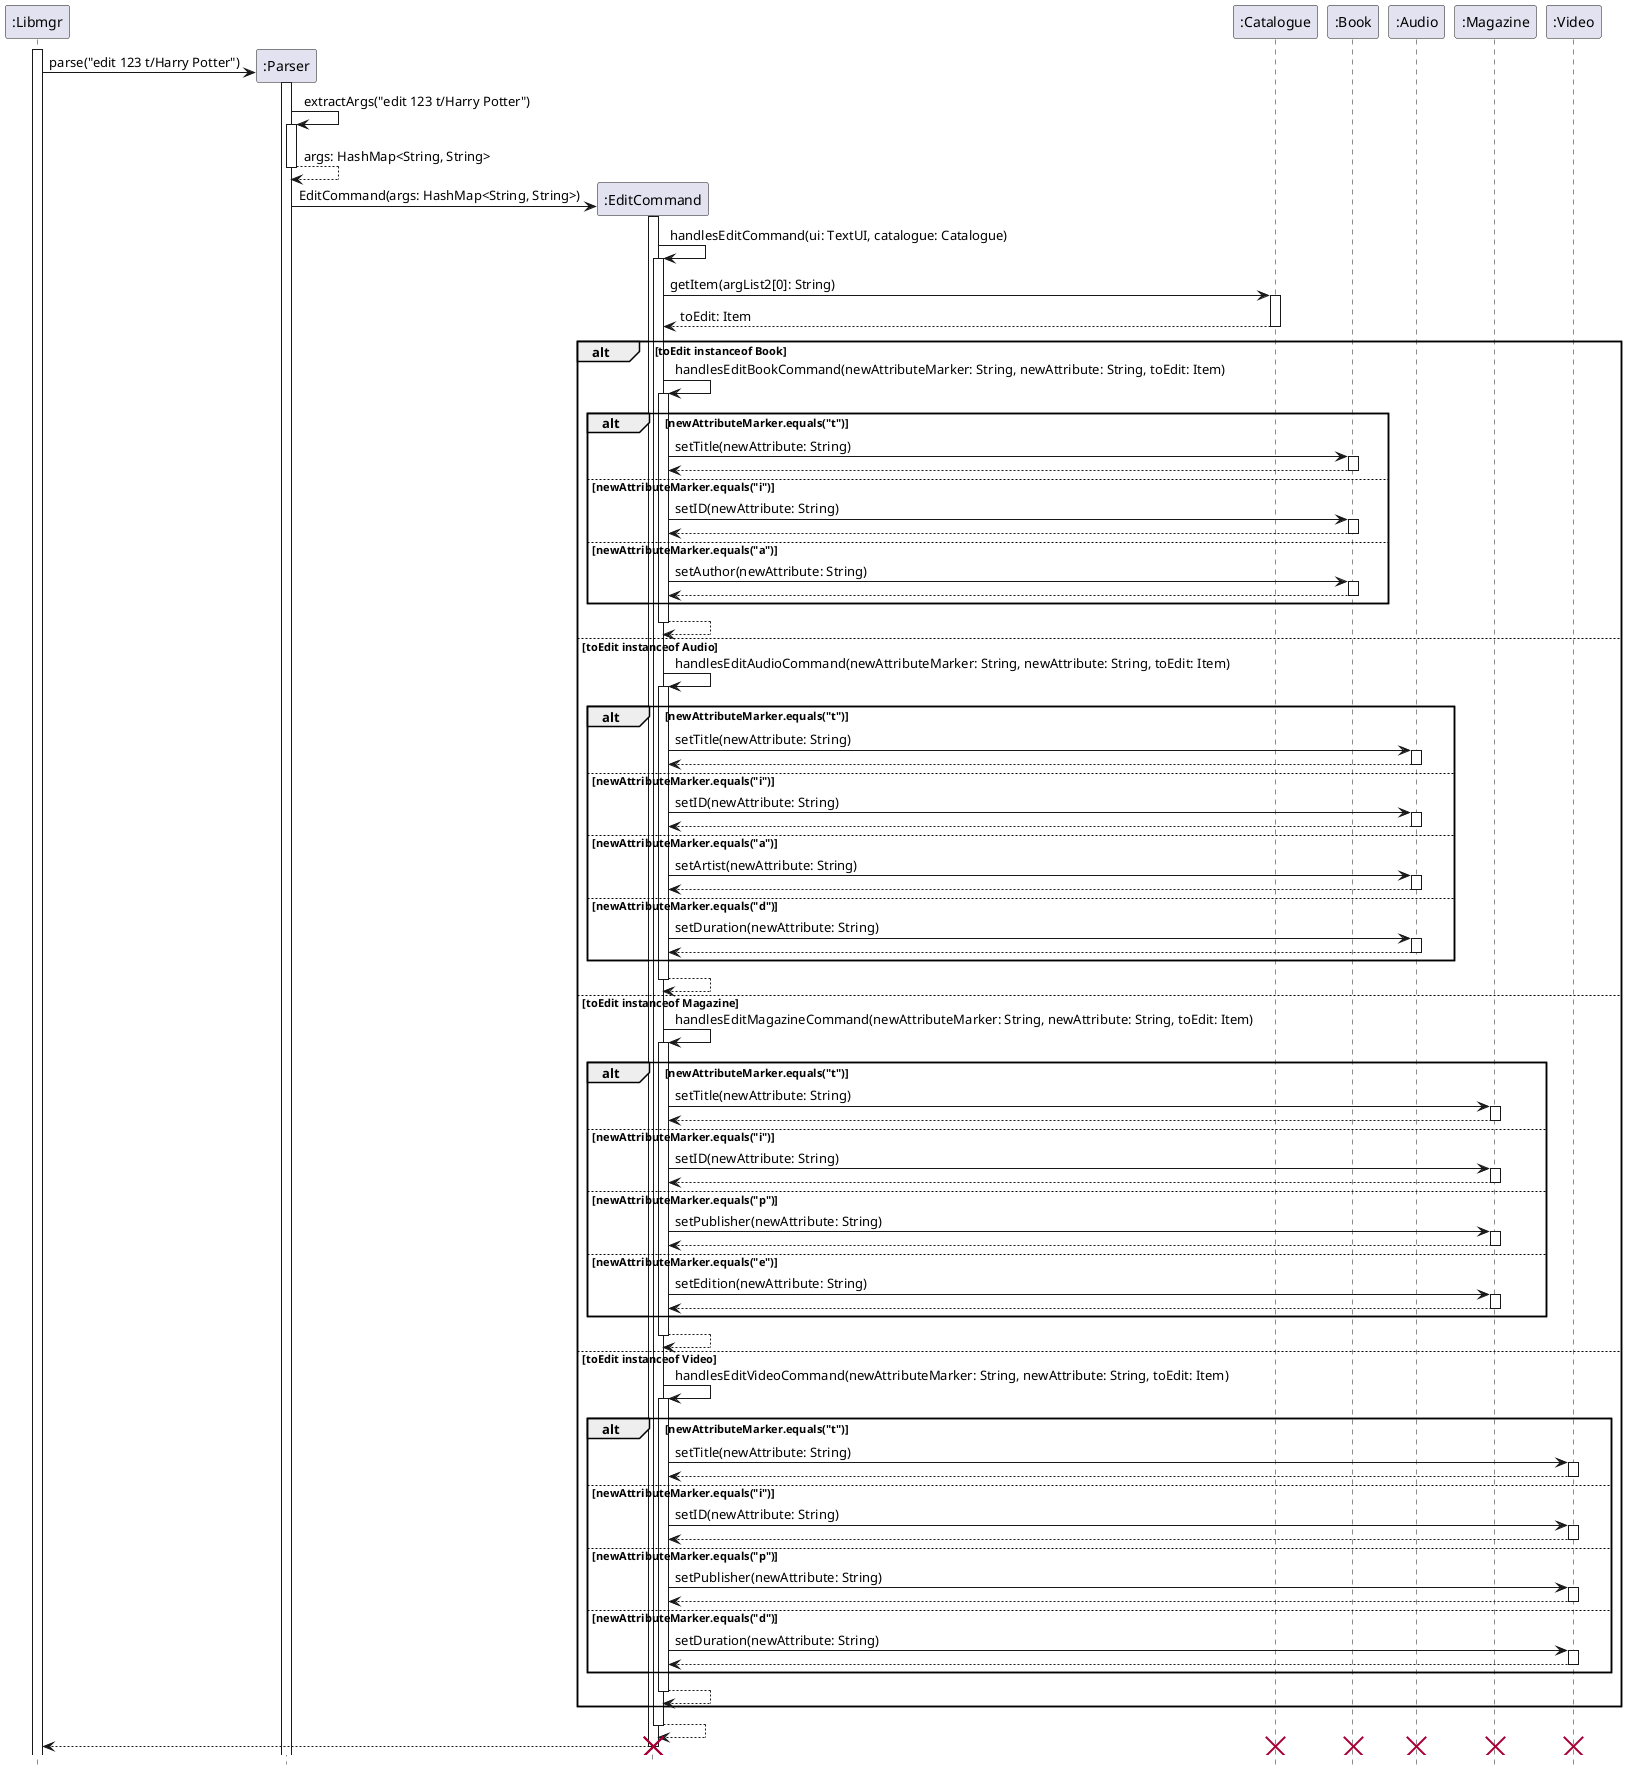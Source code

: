 @startuml
'https://plantuml.com/sequence-diagram

participant ":Libmgr" as Libmgr
participant ":Parser" as Parser
participant ":EditCommand" as EditCommand
participant ":Catalogue" as Catalogue
participant ":Book" as Book
participant ":Audio" as Audio
participant ":Magazine" as Magazine
participant ":Video" as Video

hide footbox


activate Libmgr
create Parser
Libmgr -> Parser: parse("edit 123 t/Harry Potter")
activate Parser
Parser -> Parser: extractArgs("edit 123 t/Harry Potter")
activate Parser
Parser --> Parser: args: HashMap<String, String>
deactivate Parser
create EditCommand
Parser -> EditCommand: EditCommand(args: HashMap<String, String>)
activate EditCommand




EditCommand -> EditCommand: handlesEditCommand(ui: TextUI, catalogue: Catalogue)
activate EditCommand
EditCommand -> Catalogue: getItem(argList2[0]: String)
activate Catalogue
Catalogue --> EditCommand: toEdit: Item
deactivate Catalogue

alt toEdit instanceof Book
    EditCommand -> EditCommand: handlesEditBookCommand(newAttributeMarker: String, newAttribute: String, toEdit: Item)
    activate EditCommand

    alt newAttributeMarker.equals("t")
        EditCommand -> Book: setTitle(newAttribute: String)
        activate Book
        Book --> EditCommand
        deactivate Book
    else newAttributeMarker.equals("i")
        EditCommand -> Book: setID(newAttribute: String)
        activate Book
        Book --> EditCommand
        deactivate Book
    else newAttributeMarker.equals("a")
        EditCommand -> Book: setAuthor(newAttribute: String)
        activate Book
        Book --> EditCommand
        deactivate Book
    end

    EditCommand --> EditCommand
    deactivate EditCommand

else toEdit instanceof Audio
    EditCommand -> EditCommand: handlesEditAudioCommand(newAttributeMarker: String, newAttribute: String, toEdit: Item)
    activate EditCommand

    alt newAttributeMarker.equals("t")
        EditCommand -> Audio: setTitle(newAttribute: String)
        activate Audio
        Audio --> EditCommand
        deactivate Audio
    else newAttributeMarker.equals("i")
        EditCommand -> Audio: setID(newAttribute: String)
        activate Audio
        Audio --> EditCommand
        deactivate Audio
    else newAttributeMarker.equals("a")
        EditCommand -> Audio: setArtist(newAttribute: String)
        activate Audio
        Audio --> EditCommand
        deactivate Audio
    else newAttributeMarker.equals("d")
        EditCommand -> Audio: setDuration(newAttribute: String)
        activate Audio
        Audio --> EditCommand
        deactivate Audio
    end

    EditCommand --> EditCommand
    deactivate EditCommand

else toEdit instanceof Magazine
    EditCommand -> EditCommand: handlesEditMagazineCommand(newAttributeMarker: String, newAttribute: String, toEdit: Item)
    activate EditCommand

    alt newAttributeMarker.equals("t")
        EditCommand -> Magazine: setTitle(newAttribute: String)
        activate Magazine
        Magazine --> EditCommand
        deactivate Magazine
    else newAttributeMarker.equals("i")
        EditCommand -> Magazine: setID(newAttribute: String)
        activate Magazine
        Magazine --> EditCommand
        deactivate Magazine
    else newAttributeMarker.equals("p")
        EditCommand -> Magazine: setPublisher(newAttribute: String)
        activate Magazine
        Magazine --> EditCommand
        deactivate Magazine
    else newAttributeMarker.equals("e")
        EditCommand -> Magazine: setEdition(newAttribute: String)
        activate Magazine
        Magazine --> EditCommand
        deactivate Magazine
    end

    EditCommand --> EditCommand
    deactivate EditCommand

else toEdit instanceof Video
    EditCommand -> EditCommand: handlesEditVideoCommand(newAttributeMarker: String, newAttribute: String, toEdit: Item)
    activate EditCommand

    alt newAttributeMarker.equals("t")
        EditCommand -> Video: setTitle(newAttribute: String)
        activate Video
        Video --> EditCommand
        deactivate Video
    else newAttributeMarker.equals("i")
        EditCommand -> Video: setID(newAttribute: String)
        activate Video
        Video --> EditCommand
        deactivate Video
    else newAttributeMarker.equals("p")
        EditCommand -> Video: setPublisher(newAttribute: String)
        activate Video
        Video --> EditCommand
        deactivate Video
    else newAttributeMarker.equals("d")
        EditCommand -> Video: setDuration(newAttribute: String)
        activate Video
        Video --> EditCommand
        deactivate Video
    end

    EditCommand --> EditCommand
    deactivate EditCommand
end

EditCommand --> EditCommand
deactivate EditCommand

EditCommand --> Libmgr
deactivate EditCommand

destroy Book
destroy Audio
destroy Magazine
destroy Video
destroy EditCommand
destroy Catalogue
destroy EditCommand


@enduml